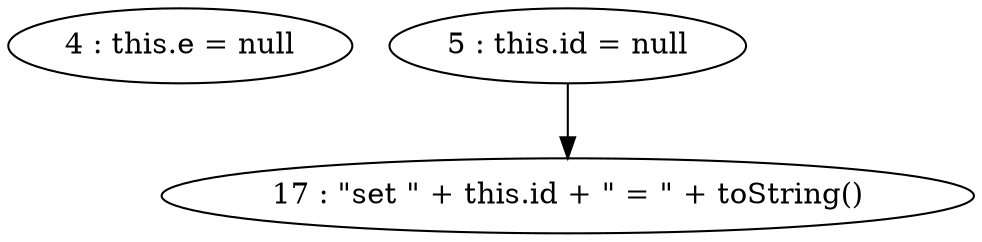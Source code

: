 digraph G {
"4 : this.e = null"
"5 : this.id = null"
"5 : this.id = null" -> "17 : \"set \" + this.id + \" = \" + toString()"
"17 : \"set \" + this.id + \" = \" + toString()"
}